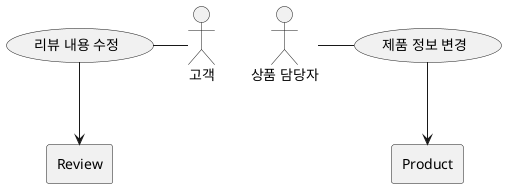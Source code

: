 @startuml

actor "상품 담당자" as a
actor "고객" as b
usecase "제품 정보 변경" as c
usecase "리뷰 내용 수정" as d
rectangle Product
rectangle Review

a -right- c
c -down-> Product

b -left- d
d -down-> Review

@enduml